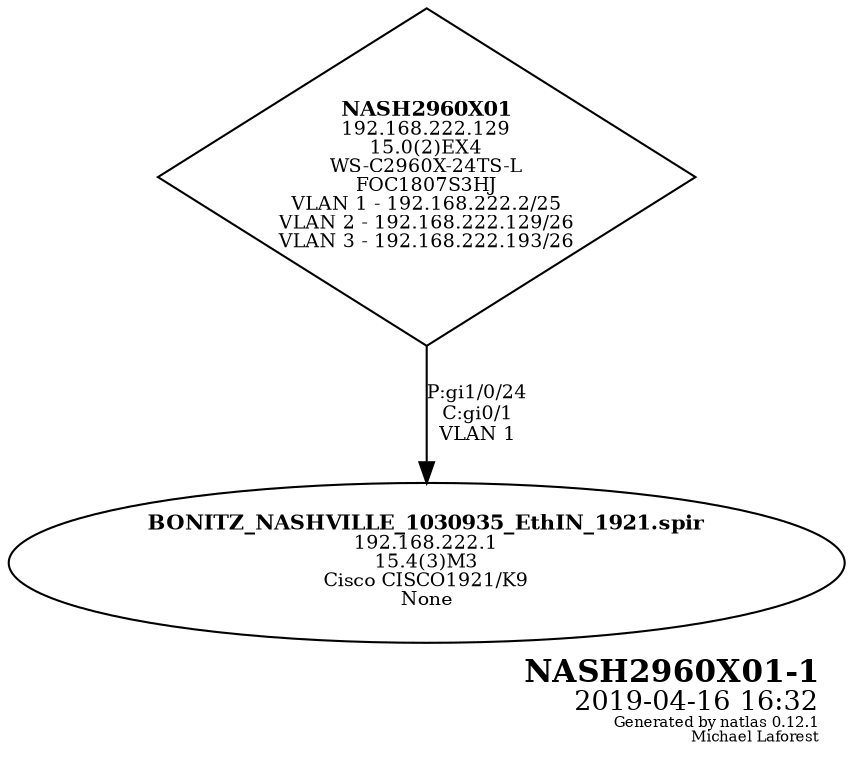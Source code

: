 graph G {
	graph [bb="0,0,338,362.37",
		fontsize=10,
		label=<<table border="0"><tr><td balign="right"><font point-size="15"><b>NASH2960X01-1</b></font><br /><font point-size="13">2019-04-16 16:32</font><br /><font point-size="7">Generated by natlas 0.12.1<br />Michael Laforest</font><br /></td></tr></table>>,
		labeljust=r,
		labelloc=b,
		lheight=0.69,
		lp="271,29",
		lwidth=1.64
	];
	node [fontsize=9,
		label="\N"
	];
	edge [fontsize=9,
		labeljust=l
	];
	NASH2960X01	 [height=2.25,
		label=<<font point-size="10"><b>NASH2960X01</b></font><br />192.168.222.129<br />15.0(2)EX4<br />WS-C2960X-24TS-L<br />FOC1807S3HJ<br />VLAN 1 - 192.168.222.2/25<br />VLAN 2 - 192.168.222.129/26<br />VLAN 3 - 192.168.222.193/26<br />>,
		peripheries=1,
		pos="169,281.37",
		shape=diamond,
		style=solid,
		width=3.5556];
	"BONITZ_NASHVILLE_1030935_EthIN_1921.spir"	 [height=1.0607,
		label=<<font point-size="10"><b>BONITZ_NASHVILLE_1030935_EthIN_1921.spir</b></font><br />192.168.222.1<br />15.4(3)M3<br />Cisco CISCO1921/K9<br />None<br />>,
		peripheries=1,
		pos="169,96.184",
		shape=ellipse,
		style=solid,
		width=4.6944];
	NASH2960X01 -- "BONITZ_NASHVILLE_1030935_EthIN_1921.spir"	 [color=black,
		dir=forward,
		label="P:gi1/0/24\nC:gi0/1\nVLAN 1",
		lp="187.5,167.37",
		pos="e,169,134.73 169,200.14 169,181.31 169,161.84 169,144.92",
		style=solid];
}
